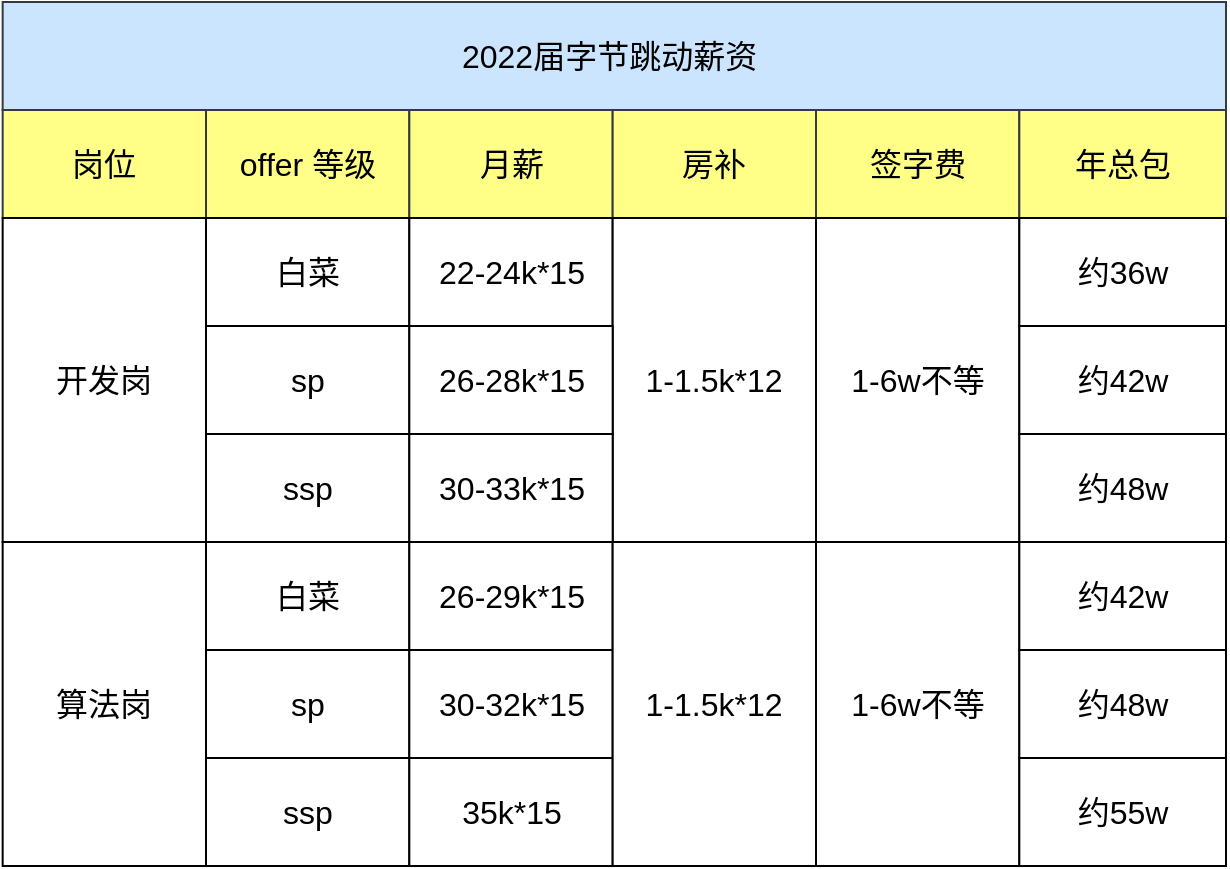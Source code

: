 <mxfile version="15.8.3" type="github">
  <diagram id="jli-6Ra-XTsmB1hJ5Jtt" name="Page-1">
    <mxGraphModel dx="1773" dy="558" grid="1" gridSize="10" guides="1" tooltips="1" connect="1" arrows="1" fold="1" page="1" pageScale="1" pageWidth="827" pageHeight="1169" math="0" shadow="0">
      <root>
        <mxCell id="0" />
        <mxCell id="1" parent="0" />
        <mxCell id="4xtJRbdQB7jvhEm8nQDq-1" value="2022届字节跳动薪资&amp;nbsp;" style="rounded=0;whiteSpace=wrap;html=1;fontSize=16;fillColor=#cce5ff;strokeColor=#36393d;" parent="1" vertex="1">
          <mxGeometry x="-21.67" y="160" width="611.67" height="54" as="geometry" />
        </mxCell>
        <mxCell id="4xtJRbdQB7jvhEm8nQDq-2" value="offer 等级" style="rounded=0;whiteSpace=wrap;html=1;fontSize=16;fillColor=#ffff88;strokeColor=#36393d;" parent="1" vertex="1">
          <mxGeometry x="80" y="214" width="101.667" height="54" as="geometry" />
        </mxCell>
        <mxCell id="4xtJRbdQB7jvhEm8nQDq-3" value="月薪" style="rounded=0;whiteSpace=wrap;html=1;fontSize=16;fillColor=#ffff88;strokeColor=#36393d;" parent="1" vertex="1">
          <mxGeometry x="181.667" y="214" width="101.667" height="54" as="geometry" />
        </mxCell>
        <mxCell id="4xtJRbdQB7jvhEm8nQDq-4" value="房补" style="rounded=0;whiteSpace=wrap;html=1;fontSize=16;fillColor=#ffff88;strokeColor=#36393d;" parent="1" vertex="1">
          <mxGeometry x="283.333" y="214" width="101.667" height="54" as="geometry" />
        </mxCell>
        <mxCell id="4xtJRbdQB7jvhEm8nQDq-5" value="签字费" style="rounded=0;whiteSpace=wrap;html=1;fontSize=16;fillColor=#ffff88;strokeColor=#36393d;" parent="1" vertex="1">
          <mxGeometry x="385" y="214" width="101.667" height="54" as="geometry" />
        </mxCell>
        <mxCell id="4xtJRbdQB7jvhEm8nQDq-6" value="白菜" style="rounded=0;whiteSpace=wrap;html=1;fontSize=16;" parent="1" vertex="1">
          <mxGeometry x="80" y="268" width="101.667" height="54" as="geometry" />
        </mxCell>
        <mxCell id="4xtJRbdQB7jvhEm8nQDq-7" value="22-24k*15" style="rounded=0;whiteSpace=wrap;html=1;fontSize=16;" parent="1" vertex="1">
          <mxGeometry x="181.667" y="268" width="101.667" height="54" as="geometry" />
        </mxCell>
        <mxCell id="4xtJRbdQB7jvhEm8nQDq-8" value="1-1.5k*12" style="rounded=0;whiteSpace=wrap;html=1;fontSize=16;" parent="1" vertex="1">
          <mxGeometry x="283.333" y="268" width="101.667" height="162" as="geometry" />
        </mxCell>
        <mxCell id="4xtJRbdQB7jvhEm8nQDq-9" value="1-6w不等" style="rounded=0;whiteSpace=wrap;html=1;fontSize=16;" parent="1" vertex="1">
          <mxGeometry x="385" y="268" width="101.667" height="162" as="geometry" />
        </mxCell>
        <mxCell id="4xtJRbdQB7jvhEm8nQDq-10" value="sp" style="rounded=0;whiteSpace=wrap;html=1;fontSize=16;" parent="1" vertex="1">
          <mxGeometry x="80" y="322" width="101.667" height="54" as="geometry" />
        </mxCell>
        <mxCell id="4xtJRbdQB7jvhEm8nQDq-11" value="26-28k*15" style="rounded=0;whiteSpace=wrap;html=1;fontSize=16;" parent="1" vertex="1">
          <mxGeometry x="181.667" y="322" width="101.667" height="54" as="geometry" />
        </mxCell>
        <mxCell id="4xtJRbdQB7jvhEm8nQDq-12" value="ssp" style="rounded=0;whiteSpace=wrap;html=1;fontSize=16;" parent="1" vertex="1">
          <mxGeometry x="80" y="376" width="101.667" height="54" as="geometry" />
        </mxCell>
        <mxCell id="4xtJRbdQB7jvhEm8nQDq-13" value="30-33k*15" style="rounded=0;whiteSpace=wrap;html=1;fontSize=16;" parent="1" vertex="1">
          <mxGeometry x="181.667" y="376" width="101.667" height="54" as="geometry" />
        </mxCell>
        <mxCell id="4xtJRbdQB7jvhEm8nQDq-14" value="岗位" style="rounded=0;whiteSpace=wrap;html=1;fontSize=16;fillColor=#ffff88;strokeColor=#36393d;" parent="1" vertex="1">
          <mxGeometry x="-21.67" y="214" width="101.667" height="54" as="geometry" />
        </mxCell>
        <mxCell id="4xtJRbdQB7jvhEm8nQDq-15" value="开发岗" style="rounded=0;whiteSpace=wrap;html=1;fontSize=16;" parent="1" vertex="1">
          <mxGeometry x="-21.67" y="268" width="101.67" height="162" as="geometry" />
        </mxCell>
        <mxCell id="4xtJRbdQB7jvhEm8nQDq-16" value="白菜" style="rounded=0;whiteSpace=wrap;html=1;fontSize=16;" parent="1" vertex="1">
          <mxGeometry x="80" y="430" width="101.667" height="54" as="geometry" />
        </mxCell>
        <mxCell id="4xtJRbdQB7jvhEm8nQDq-17" value="sp" style="rounded=0;whiteSpace=wrap;html=1;fontSize=16;" parent="1" vertex="1">
          <mxGeometry x="80" y="484" width="101.667" height="54" as="geometry" />
        </mxCell>
        <mxCell id="4xtJRbdQB7jvhEm8nQDq-18" value="ssp" style="rounded=0;whiteSpace=wrap;html=1;fontSize=16;" parent="1" vertex="1">
          <mxGeometry x="80" y="538" width="101.667" height="54" as="geometry" />
        </mxCell>
        <mxCell id="4xtJRbdQB7jvhEm8nQDq-19" value="26-29k*15" style="rounded=0;whiteSpace=wrap;html=1;fontSize=16;" parent="1" vertex="1">
          <mxGeometry x="181.667" y="430" width="101.667" height="54" as="geometry" />
        </mxCell>
        <mxCell id="4xtJRbdQB7jvhEm8nQDq-20" value="30-32k*15" style="rounded=0;whiteSpace=wrap;html=1;fontSize=16;" parent="1" vertex="1">
          <mxGeometry x="181.667" y="484" width="101.667" height="54" as="geometry" />
        </mxCell>
        <mxCell id="4xtJRbdQB7jvhEm8nQDq-21" value="35k*15" style="rounded=0;whiteSpace=wrap;html=1;fontSize=16;" parent="1" vertex="1">
          <mxGeometry x="181.667" y="538" width="101.667" height="54" as="geometry" />
        </mxCell>
        <mxCell id="4xtJRbdQB7jvhEm8nQDq-22" value="1-1.5k*12" style="rounded=0;whiteSpace=wrap;html=1;fontSize=16;" parent="1" vertex="1">
          <mxGeometry x="283.333" y="430" width="101.667" height="162" as="geometry" />
        </mxCell>
        <mxCell id="4xtJRbdQB7jvhEm8nQDq-23" value="年总包" style="rounded=0;whiteSpace=wrap;html=1;fontSize=16;fillColor=#ffff88;strokeColor=#36393d;" parent="1" vertex="1">
          <mxGeometry x="486.67" y="214" width="103.33" height="54" as="geometry" />
        </mxCell>
        <mxCell id="4xtJRbdQB7jvhEm8nQDq-25" value="1-6w不等" style="rounded=0;whiteSpace=wrap;html=1;fontSize=16;" parent="1" vertex="1">
          <mxGeometry x="385" y="430" width="101.667" height="162" as="geometry" />
        </mxCell>
        <mxCell id="4xtJRbdQB7jvhEm8nQDq-27" value="算法岗" style="rounded=0;whiteSpace=wrap;html=1;fontSize=16;" parent="1" vertex="1">
          <mxGeometry x="-21.67" y="430" width="101.67" height="162" as="geometry" />
        </mxCell>
        <mxCell id="4xtJRbdQB7jvhEm8nQDq-32" value="约36w" style="rounded=0;whiteSpace=wrap;html=1;fontSize=16;" parent="1" vertex="1">
          <mxGeometry x="486.67" y="268" width="103.33" height="54" as="geometry" />
        </mxCell>
        <mxCell id="4xtJRbdQB7jvhEm8nQDq-33" value="约42w" style="rounded=0;whiteSpace=wrap;html=1;fontSize=16;" parent="1" vertex="1">
          <mxGeometry x="486.67" y="322" width="103.33" height="54" as="geometry" />
        </mxCell>
        <mxCell id="4xtJRbdQB7jvhEm8nQDq-34" value="约48w" style="rounded=0;whiteSpace=wrap;html=1;fontSize=16;" parent="1" vertex="1">
          <mxGeometry x="486.67" y="376" width="103.33" height="54" as="geometry" />
        </mxCell>
        <mxCell id="4xtJRbdQB7jvhEm8nQDq-35" value="约42w" style="rounded=0;whiteSpace=wrap;html=1;fontSize=16;" parent="1" vertex="1">
          <mxGeometry x="486.67" y="430" width="103.33" height="54" as="geometry" />
        </mxCell>
        <mxCell id="4xtJRbdQB7jvhEm8nQDq-36" value="约48w" style="rounded=0;whiteSpace=wrap;html=1;fontSize=16;" parent="1" vertex="1">
          <mxGeometry x="486.67" y="484" width="103.33" height="54" as="geometry" />
        </mxCell>
        <mxCell id="4xtJRbdQB7jvhEm8nQDq-37" value="约55w" style="rounded=0;whiteSpace=wrap;html=1;fontSize=16;" parent="1" vertex="1">
          <mxGeometry x="486.67" y="538" width="103.33" height="54" as="geometry" />
        </mxCell>
      </root>
    </mxGraphModel>
  </diagram>
</mxfile>
